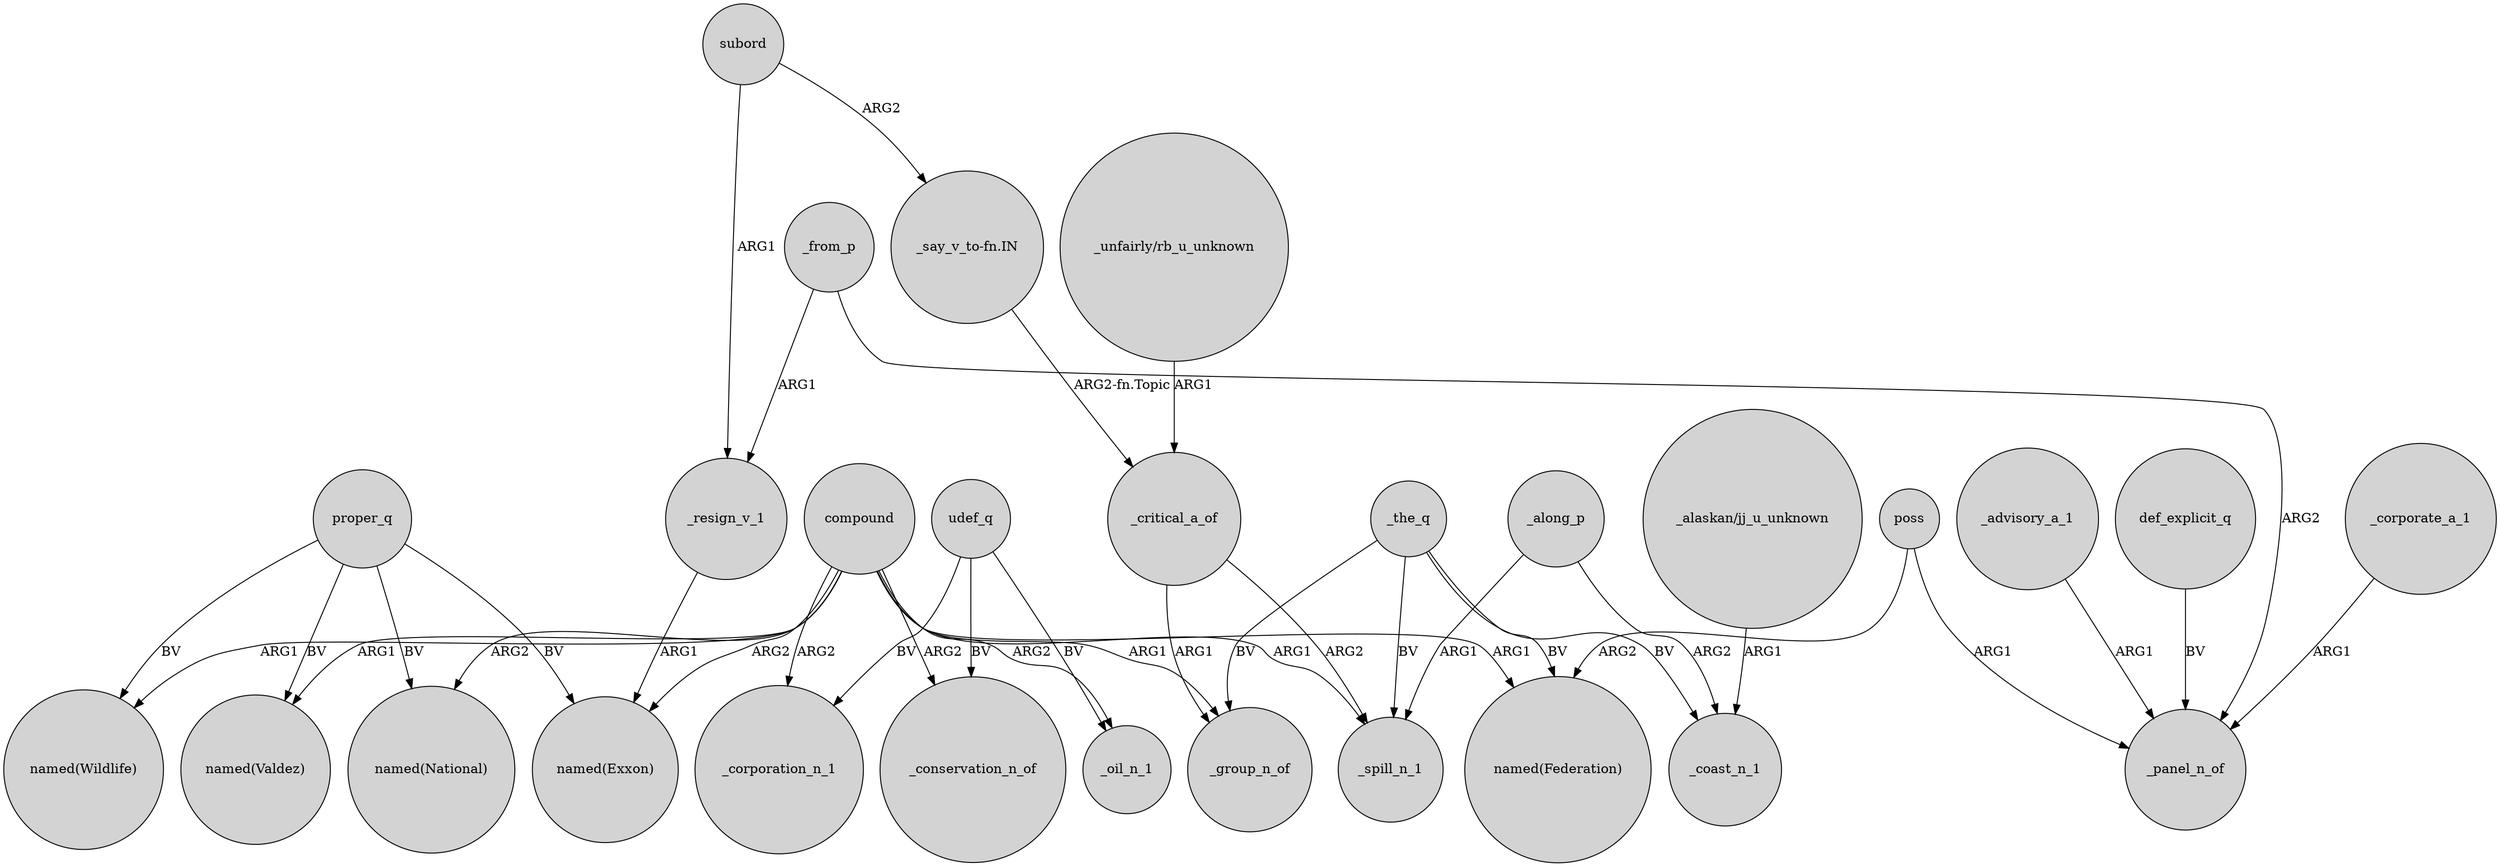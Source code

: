 digraph {
	node [shape=circle style=filled]
	subord -> _resign_v_1 [label=ARG1]
	def_explicit_q -> _panel_n_of [label=BV]
	compound -> "named(Wildlife)" [label=ARG1]
	_the_q -> "named(Federation)" [label=BV]
	proper_q -> "named(Exxon)" [label=BV]
	compound -> "named(Exxon)" [label=ARG2]
	compound -> "named(Valdez)" [label=ARG1]
	compound -> _corporation_n_1 [label=ARG2]
	_critical_a_of -> _group_n_of [label=ARG1]
	_the_q -> _coast_n_1 [label=BV]
	_from_p -> _panel_n_of [label=ARG2]
	_corporate_a_1 -> _panel_n_of [label=ARG1]
	_the_q -> _group_n_of [label=BV]
	compound -> _spill_n_1 [label=ARG1]
	compound -> _conservation_n_of [label=ARG2]
	"_unfairly/rb_u_unknown" -> _critical_a_of [label=ARG1]
	compound -> "named(National)" [label=ARG2]
	_advisory_a_1 -> _panel_n_of [label=ARG1]
	udef_q -> _corporation_n_1 [label=BV]
	compound -> _oil_n_1 [label=ARG2]
	subord -> "_say_v_to-fn.IN" [label=ARG2]
	proper_q -> "named(Wildlife)" [label=BV]
	"_say_v_to-fn.IN" -> _critical_a_of [label="ARG2-fn.Topic"]
	_critical_a_of -> _spill_n_1 [label=ARG2]
	poss -> "named(Federation)" [label=ARG2]
	udef_q -> _conservation_n_of [label=BV]
	_the_q -> _spill_n_1 [label=BV]
	_from_p -> _resign_v_1 [label=ARG1]
	_resign_v_1 -> "named(Exxon)" [label=ARG1]
	poss -> _panel_n_of [label=ARG1]
	_along_p -> _spill_n_1 [label=ARG1]
	udef_q -> _oil_n_1 [label=BV]
	"_alaskan/jj_u_unknown" -> _coast_n_1 [label=ARG1]
	proper_q -> "named(National)" [label=BV]
	_along_p -> _coast_n_1 [label=ARG2]
	compound -> "named(Federation)" [label=ARG1]
	proper_q -> "named(Valdez)" [label=BV]
	compound -> _group_n_of [label=ARG1]
}
